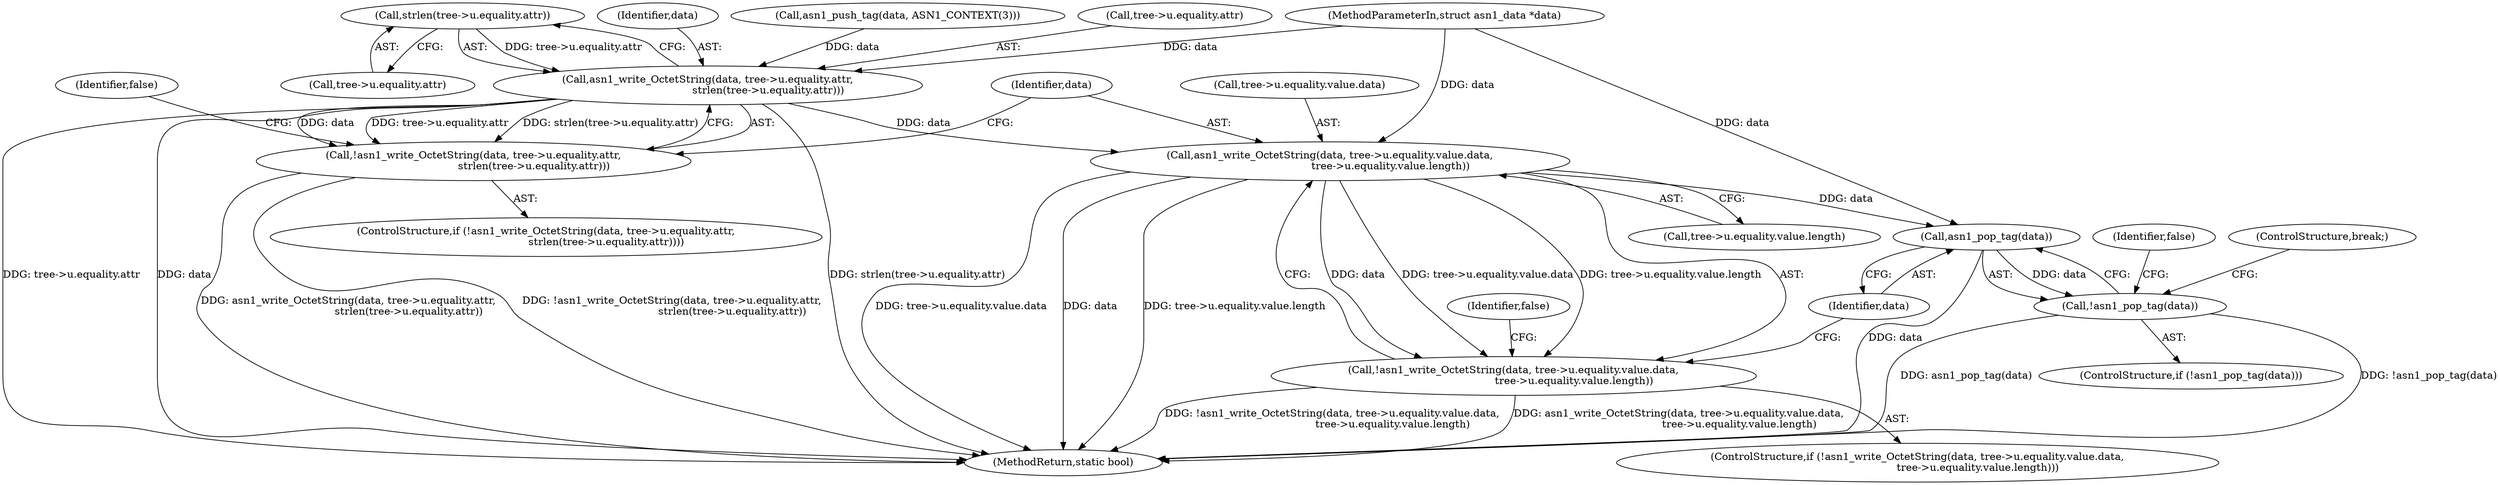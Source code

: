 digraph "0_samba_530d50a1abdcdf4d1775652d4c456c1274d83d8d_1@API" {
"1000223" [label="(Call,strlen(tree->u.equality.attr))"];
"1000214" [label="(Call,asn1_write_OctetString(data, tree->u.equality.attr,\n                                     strlen(tree->u.equality.attr)))"];
"1000213" [label="(Call,!asn1_write_OctetString(data, tree->u.equality.attr,\n                                     strlen(tree->u.equality.attr)))"];
"1000235" [label="(Call,asn1_write_OctetString(data, tree->u.equality.value.data,\n                                     tree->u.equality.value.length))"];
"1000234" [label="(Call,!asn1_write_OctetString(data, tree->u.equality.value.data,\n                                     tree->u.equality.value.length))"];
"1000259" [label="(Call,asn1_pop_tag(data))"];
"1000258" [label="(Call,!asn1_pop_tag(data))"];
"1000224" [label="(Call,tree->u.equality.attr)"];
"1000258" [label="(Call,!asn1_pop_tag(data))"];
"1000246" [label="(Call,tree->u.equality.value.length)"];
"1000257" [label="(ControlStructure,if (!asn1_pop_tag(data)))"];
"1000232" [label="(Identifier,false)"];
"1000212" [label="(ControlStructure,if (!asn1_write_OctetString(data, tree->u.equality.attr,\n                                     strlen(tree->u.equality.attr))))"];
"1000223" [label="(Call,strlen(tree->u.equality.attr))"];
"1000256" [label="(Identifier,false)"];
"1000215" [label="(Identifier,data)"];
"1000206" [label="(Call,asn1_push_tag(data, ASN1_CONTEXT(3)))"];
"1000213" [label="(Call,!asn1_write_OctetString(data, tree->u.equality.attr,\n                                     strlen(tree->u.equality.attr)))"];
"1000820" [label="(MethodReturn,static bool)"];
"1000216" [label="(Call,tree->u.equality.attr)"];
"1000214" [label="(Call,asn1_write_OctetString(data, tree->u.equality.attr,\n                                     strlen(tree->u.equality.attr)))"];
"1000108" [label="(MethodParameterIn,struct asn1_data *data)"];
"1000237" [label="(Call,tree->u.equality.value.data)"];
"1000235" [label="(Call,asn1_write_OctetString(data, tree->u.equality.value.data,\n                                     tree->u.equality.value.length))"];
"1000233" [label="(ControlStructure,if (!asn1_write_OctetString(data, tree->u.equality.value.data,\n                                     tree->u.equality.value.length)))"];
"1000263" [label="(ControlStructure,break;)"];
"1000260" [label="(Identifier,data)"];
"1000234" [label="(Call,!asn1_write_OctetString(data, tree->u.equality.value.data,\n                                     tree->u.equality.value.length))"];
"1000259" [label="(Call,asn1_pop_tag(data))"];
"1000262" [label="(Identifier,false)"];
"1000236" [label="(Identifier,data)"];
"1000223" -> "1000214"  [label="AST: "];
"1000223" -> "1000224"  [label="CFG: "];
"1000224" -> "1000223"  [label="AST: "];
"1000214" -> "1000223"  [label="CFG: "];
"1000223" -> "1000214"  [label="DDG: tree->u.equality.attr"];
"1000214" -> "1000213"  [label="AST: "];
"1000215" -> "1000214"  [label="AST: "];
"1000216" -> "1000214"  [label="AST: "];
"1000213" -> "1000214"  [label="CFG: "];
"1000214" -> "1000820"  [label="DDG: strlen(tree->u.equality.attr)"];
"1000214" -> "1000820"  [label="DDG: tree->u.equality.attr"];
"1000214" -> "1000820"  [label="DDG: data"];
"1000214" -> "1000213"  [label="DDG: data"];
"1000214" -> "1000213"  [label="DDG: tree->u.equality.attr"];
"1000214" -> "1000213"  [label="DDG: strlen(tree->u.equality.attr)"];
"1000206" -> "1000214"  [label="DDG: data"];
"1000108" -> "1000214"  [label="DDG: data"];
"1000214" -> "1000235"  [label="DDG: data"];
"1000213" -> "1000212"  [label="AST: "];
"1000232" -> "1000213"  [label="CFG: "];
"1000236" -> "1000213"  [label="CFG: "];
"1000213" -> "1000820"  [label="DDG: asn1_write_OctetString(data, tree->u.equality.attr,\n                                     strlen(tree->u.equality.attr))"];
"1000213" -> "1000820"  [label="DDG: !asn1_write_OctetString(data, tree->u.equality.attr,\n                                     strlen(tree->u.equality.attr))"];
"1000235" -> "1000234"  [label="AST: "];
"1000235" -> "1000246"  [label="CFG: "];
"1000236" -> "1000235"  [label="AST: "];
"1000237" -> "1000235"  [label="AST: "];
"1000246" -> "1000235"  [label="AST: "];
"1000234" -> "1000235"  [label="CFG: "];
"1000235" -> "1000820"  [label="DDG: tree->u.equality.value.data"];
"1000235" -> "1000820"  [label="DDG: data"];
"1000235" -> "1000820"  [label="DDG: tree->u.equality.value.length"];
"1000235" -> "1000234"  [label="DDG: data"];
"1000235" -> "1000234"  [label="DDG: tree->u.equality.value.data"];
"1000235" -> "1000234"  [label="DDG: tree->u.equality.value.length"];
"1000108" -> "1000235"  [label="DDG: data"];
"1000235" -> "1000259"  [label="DDG: data"];
"1000234" -> "1000233"  [label="AST: "];
"1000256" -> "1000234"  [label="CFG: "];
"1000260" -> "1000234"  [label="CFG: "];
"1000234" -> "1000820"  [label="DDG: asn1_write_OctetString(data, tree->u.equality.value.data,\n                                     tree->u.equality.value.length)"];
"1000234" -> "1000820"  [label="DDG: !asn1_write_OctetString(data, tree->u.equality.value.data,\n                                     tree->u.equality.value.length)"];
"1000259" -> "1000258"  [label="AST: "];
"1000259" -> "1000260"  [label="CFG: "];
"1000260" -> "1000259"  [label="AST: "];
"1000258" -> "1000259"  [label="CFG: "];
"1000259" -> "1000820"  [label="DDG: data"];
"1000259" -> "1000258"  [label="DDG: data"];
"1000108" -> "1000259"  [label="DDG: data"];
"1000258" -> "1000257"  [label="AST: "];
"1000262" -> "1000258"  [label="CFG: "];
"1000263" -> "1000258"  [label="CFG: "];
"1000258" -> "1000820"  [label="DDG: asn1_pop_tag(data)"];
"1000258" -> "1000820"  [label="DDG: !asn1_pop_tag(data)"];
}
